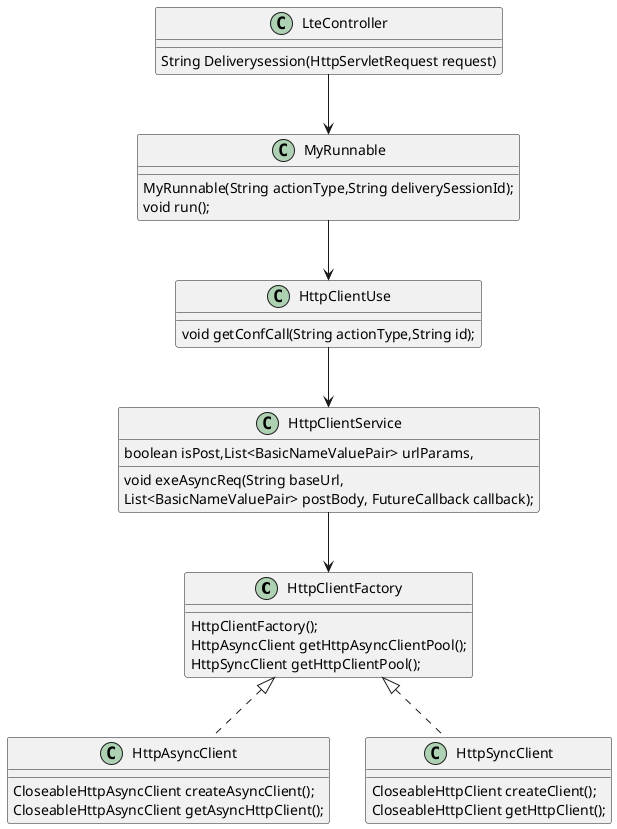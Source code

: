 @startuml

class HttpClientFactory{
   HttpClientFactory();
   HttpAsyncClient getHttpAsyncClientPool();
   HttpSyncClient getHttpClientPool();
}

class HttpAsyncClient implements HttpClientFactory{
   CloseableHttpAsyncClient createAsyncClient();
   CloseableHttpAsyncClient getAsyncHttpClient();
}

class HttpSyncClient implements HttpClientFactory{
  CloseableHttpClient createClient();
  CloseableHttpClient getHttpClient();
}

class HttpClientService{
  void exeAsyncReq(String baseUrl,
   boolean isPost,List<BasicNameValuePair> urlParams,
   List<BasicNameValuePair> postBody, FutureCallback callback);
}


HttpClientService -->HttpClientFactory



class HttpClientUse{
void getConfCall(String actionType,String id);
}
HttpClientUse --> HttpClientService

class MyRunnable{
 MyRunnable(String actionType,String deliverySessionId);
 void run();
}
MyRunnable --> HttpClientUse

class LteController{
 String Deliverysession(HttpServletRequest request)
}
LteController -->MyRunnable

@enduml
